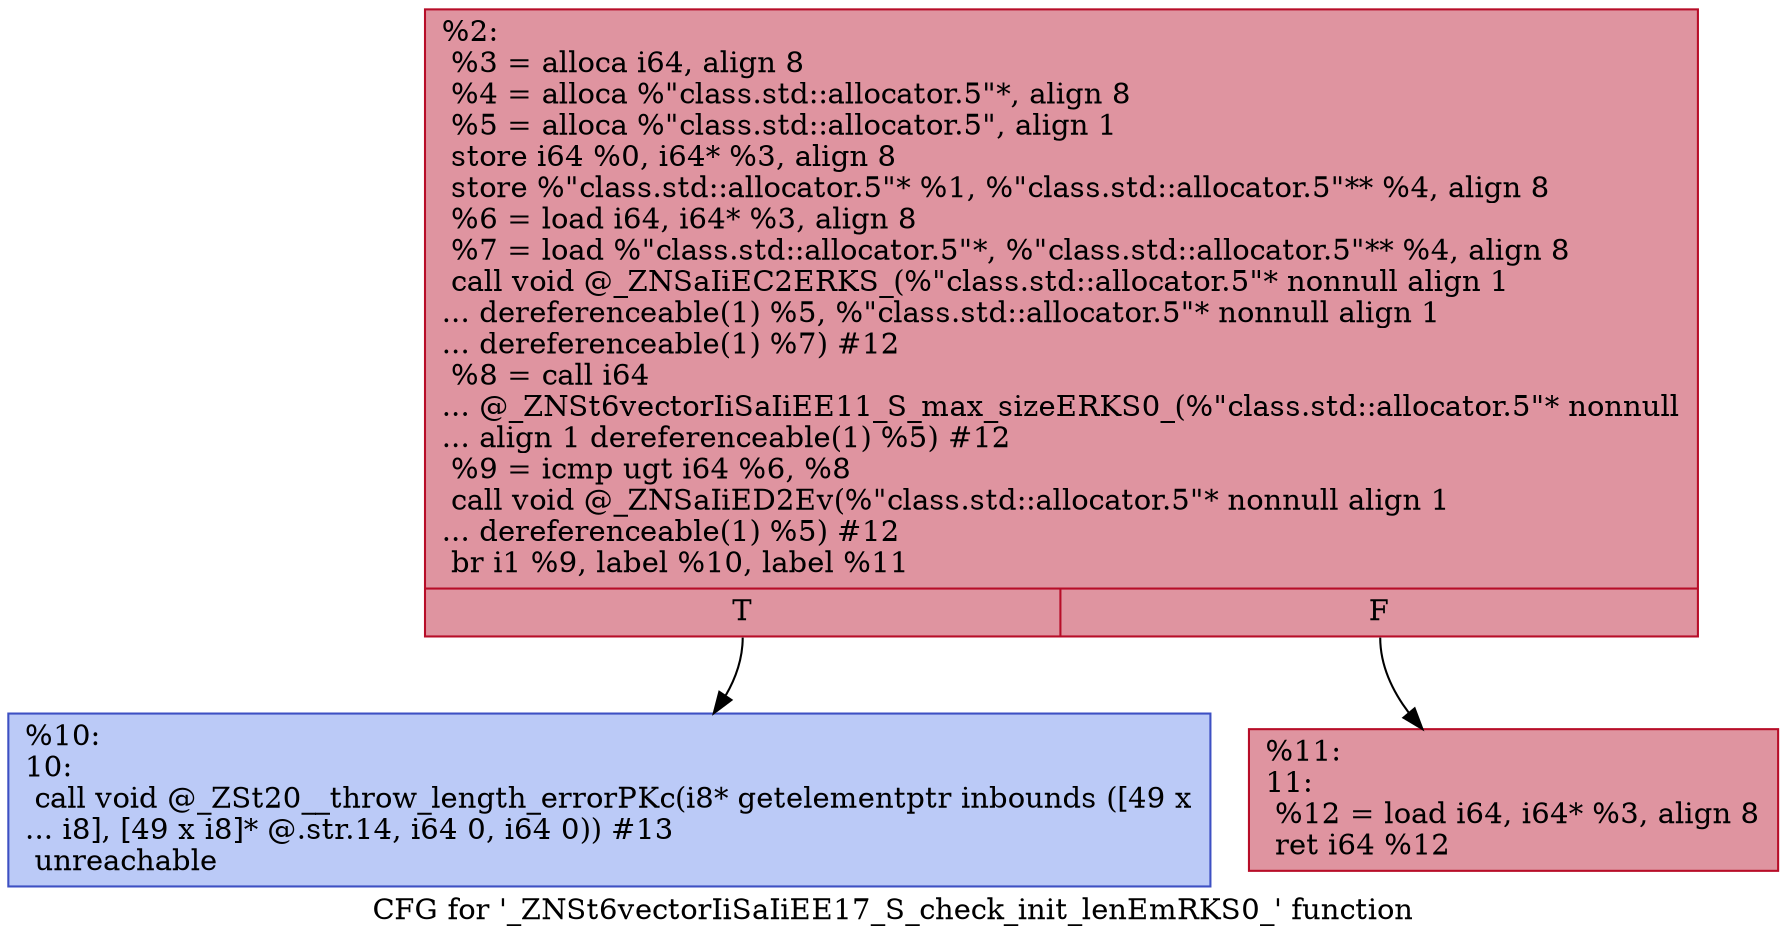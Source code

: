 digraph "CFG for '_ZNSt6vectorIiSaIiEE17_S_check_init_lenEmRKS0_' function" {
	label="CFG for '_ZNSt6vectorIiSaIiEE17_S_check_init_lenEmRKS0_' function";

	Node0x5604d288af80 [shape=record,color="#b70d28ff", style=filled, fillcolor="#b70d2870",label="{%2:\l  %3 = alloca i64, align 8\l  %4 = alloca %\"class.std::allocator.5\"*, align 8\l  %5 = alloca %\"class.std::allocator.5\", align 1\l  store i64 %0, i64* %3, align 8\l  store %\"class.std::allocator.5\"* %1, %\"class.std::allocator.5\"** %4, align 8\l  %6 = load i64, i64* %3, align 8\l  %7 = load %\"class.std::allocator.5\"*, %\"class.std::allocator.5\"** %4, align 8\l  call void @_ZNSaIiEC2ERKS_(%\"class.std::allocator.5\"* nonnull align 1\l... dereferenceable(1) %5, %\"class.std::allocator.5\"* nonnull align 1\l... dereferenceable(1) %7) #12\l  %8 = call i64\l... @_ZNSt6vectorIiSaIiEE11_S_max_sizeERKS0_(%\"class.std::allocator.5\"* nonnull\l... align 1 dereferenceable(1) %5) #12\l  %9 = icmp ugt i64 %6, %8\l  call void @_ZNSaIiED2Ev(%\"class.std::allocator.5\"* nonnull align 1\l... dereferenceable(1) %5) #12\l  br i1 %9, label %10, label %11\l|{<s0>T|<s1>F}}"];
	Node0x5604d288af80:s0 -> Node0x5604d28a3780;
	Node0x5604d288af80:s1 -> Node0x5604d28a37d0;
	Node0x5604d28a3780 [shape=record,color="#3d50c3ff", style=filled, fillcolor="#6687ed70",label="{%10:\l10:                                               \l  call void @_ZSt20__throw_length_errorPKc(i8* getelementptr inbounds ([49 x\l... i8], [49 x i8]* @.str.14, i64 0, i64 0)) #13\l  unreachable\l}"];
	Node0x5604d28a37d0 [shape=record,color="#b70d28ff", style=filled, fillcolor="#b70d2870",label="{%11:\l11:                                               \l  %12 = load i64, i64* %3, align 8\l  ret i64 %12\l}"];
}
